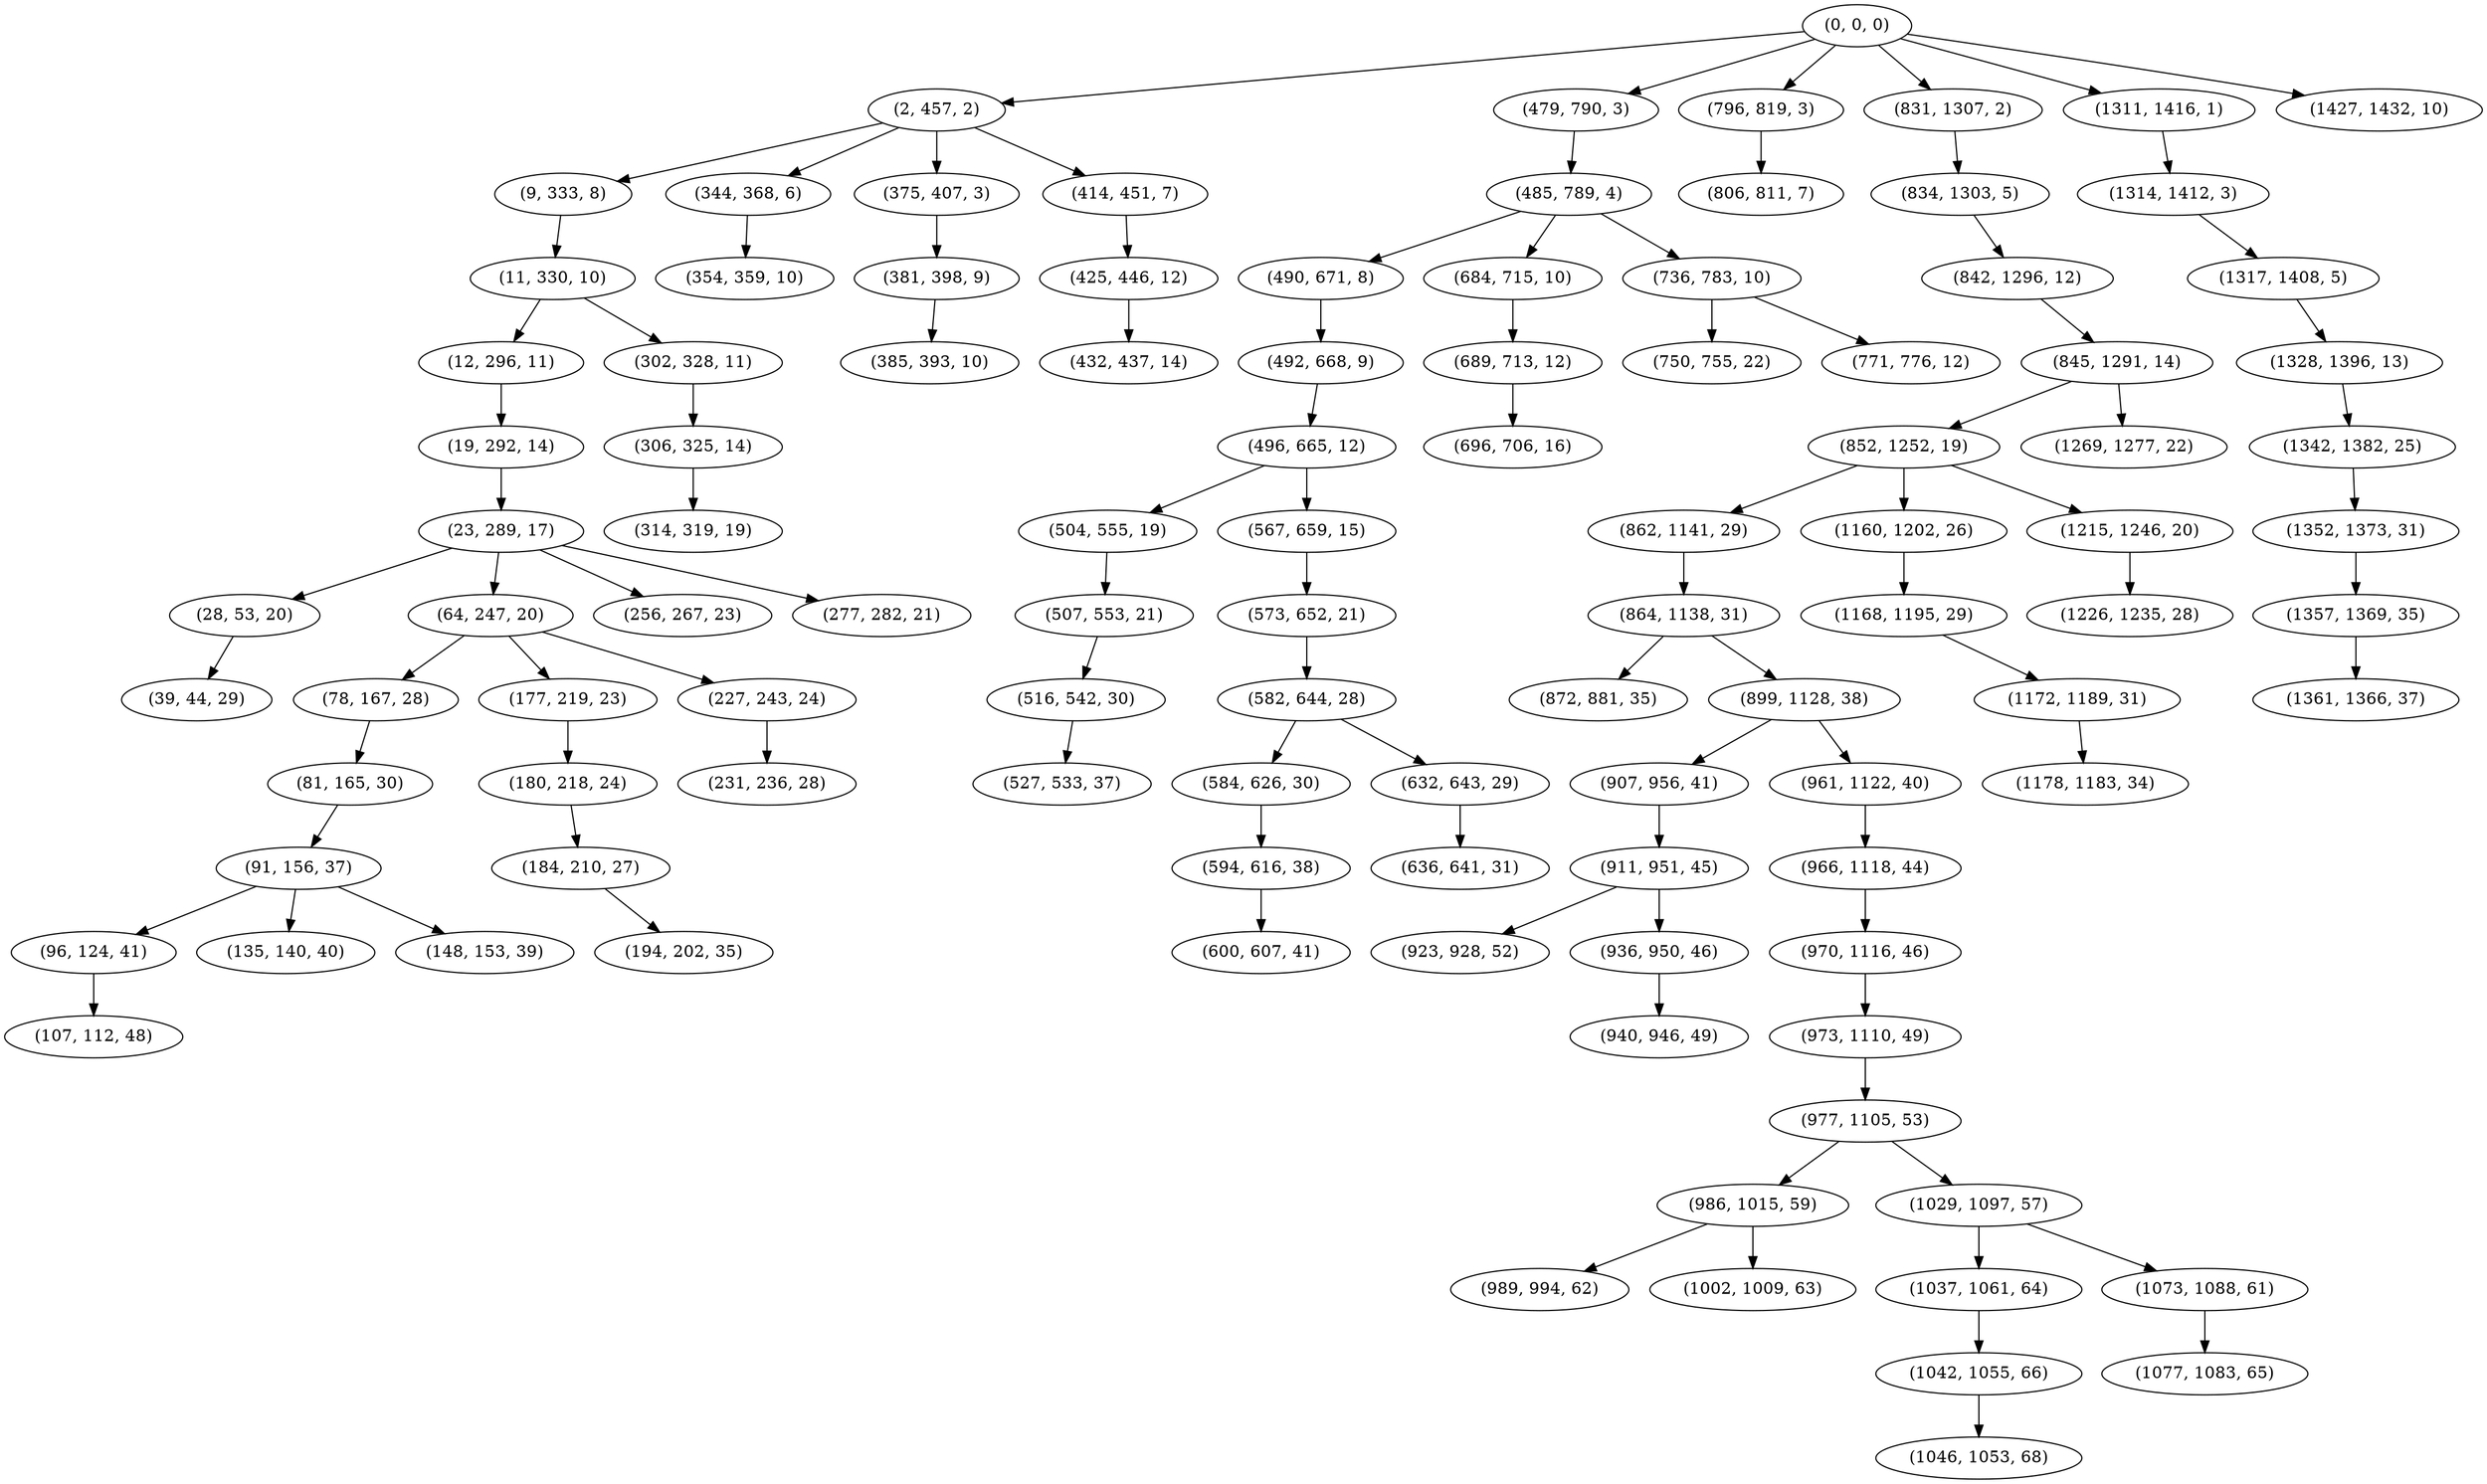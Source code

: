 digraph tree {
    "(0, 0, 0)";
    "(2, 457, 2)";
    "(9, 333, 8)";
    "(11, 330, 10)";
    "(12, 296, 11)";
    "(19, 292, 14)";
    "(23, 289, 17)";
    "(28, 53, 20)";
    "(39, 44, 29)";
    "(64, 247, 20)";
    "(78, 167, 28)";
    "(81, 165, 30)";
    "(91, 156, 37)";
    "(96, 124, 41)";
    "(107, 112, 48)";
    "(135, 140, 40)";
    "(148, 153, 39)";
    "(177, 219, 23)";
    "(180, 218, 24)";
    "(184, 210, 27)";
    "(194, 202, 35)";
    "(227, 243, 24)";
    "(231, 236, 28)";
    "(256, 267, 23)";
    "(277, 282, 21)";
    "(302, 328, 11)";
    "(306, 325, 14)";
    "(314, 319, 19)";
    "(344, 368, 6)";
    "(354, 359, 10)";
    "(375, 407, 3)";
    "(381, 398, 9)";
    "(385, 393, 10)";
    "(414, 451, 7)";
    "(425, 446, 12)";
    "(432, 437, 14)";
    "(479, 790, 3)";
    "(485, 789, 4)";
    "(490, 671, 8)";
    "(492, 668, 9)";
    "(496, 665, 12)";
    "(504, 555, 19)";
    "(507, 553, 21)";
    "(516, 542, 30)";
    "(527, 533, 37)";
    "(567, 659, 15)";
    "(573, 652, 21)";
    "(582, 644, 28)";
    "(584, 626, 30)";
    "(594, 616, 38)";
    "(600, 607, 41)";
    "(632, 643, 29)";
    "(636, 641, 31)";
    "(684, 715, 10)";
    "(689, 713, 12)";
    "(696, 706, 16)";
    "(736, 783, 10)";
    "(750, 755, 22)";
    "(771, 776, 12)";
    "(796, 819, 3)";
    "(806, 811, 7)";
    "(831, 1307, 2)";
    "(834, 1303, 5)";
    "(842, 1296, 12)";
    "(845, 1291, 14)";
    "(852, 1252, 19)";
    "(862, 1141, 29)";
    "(864, 1138, 31)";
    "(872, 881, 35)";
    "(899, 1128, 38)";
    "(907, 956, 41)";
    "(911, 951, 45)";
    "(923, 928, 52)";
    "(936, 950, 46)";
    "(940, 946, 49)";
    "(961, 1122, 40)";
    "(966, 1118, 44)";
    "(970, 1116, 46)";
    "(973, 1110, 49)";
    "(977, 1105, 53)";
    "(986, 1015, 59)";
    "(989, 994, 62)";
    "(1002, 1009, 63)";
    "(1029, 1097, 57)";
    "(1037, 1061, 64)";
    "(1042, 1055, 66)";
    "(1046, 1053, 68)";
    "(1073, 1088, 61)";
    "(1077, 1083, 65)";
    "(1160, 1202, 26)";
    "(1168, 1195, 29)";
    "(1172, 1189, 31)";
    "(1178, 1183, 34)";
    "(1215, 1246, 20)";
    "(1226, 1235, 28)";
    "(1269, 1277, 22)";
    "(1311, 1416, 1)";
    "(1314, 1412, 3)";
    "(1317, 1408, 5)";
    "(1328, 1396, 13)";
    "(1342, 1382, 25)";
    "(1352, 1373, 31)";
    "(1357, 1369, 35)";
    "(1361, 1366, 37)";
    "(1427, 1432, 10)";
    "(0, 0, 0)" -> "(2, 457, 2)";
    "(0, 0, 0)" -> "(479, 790, 3)";
    "(0, 0, 0)" -> "(796, 819, 3)";
    "(0, 0, 0)" -> "(831, 1307, 2)";
    "(0, 0, 0)" -> "(1311, 1416, 1)";
    "(0, 0, 0)" -> "(1427, 1432, 10)";
    "(2, 457, 2)" -> "(9, 333, 8)";
    "(2, 457, 2)" -> "(344, 368, 6)";
    "(2, 457, 2)" -> "(375, 407, 3)";
    "(2, 457, 2)" -> "(414, 451, 7)";
    "(9, 333, 8)" -> "(11, 330, 10)";
    "(11, 330, 10)" -> "(12, 296, 11)";
    "(11, 330, 10)" -> "(302, 328, 11)";
    "(12, 296, 11)" -> "(19, 292, 14)";
    "(19, 292, 14)" -> "(23, 289, 17)";
    "(23, 289, 17)" -> "(28, 53, 20)";
    "(23, 289, 17)" -> "(64, 247, 20)";
    "(23, 289, 17)" -> "(256, 267, 23)";
    "(23, 289, 17)" -> "(277, 282, 21)";
    "(28, 53, 20)" -> "(39, 44, 29)";
    "(64, 247, 20)" -> "(78, 167, 28)";
    "(64, 247, 20)" -> "(177, 219, 23)";
    "(64, 247, 20)" -> "(227, 243, 24)";
    "(78, 167, 28)" -> "(81, 165, 30)";
    "(81, 165, 30)" -> "(91, 156, 37)";
    "(91, 156, 37)" -> "(96, 124, 41)";
    "(91, 156, 37)" -> "(135, 140, 40)";
    "(91, 156, 37)" -> "(148, 153, 39)";
    "(96, 124, 41)" -> "(107, 112, 48)";
    "(177, 219, 23)" -> "(180, 218, 24)";
    "(180, 218, 24)" -> "(184, 210, 27)";
    "(184, 210, 27)" -> "(194, 202, 35)";
    "(227, 243, 24)" -> "(231, 236, 28)";
    "(302, 328, 11)" -> "(306, 325, 14)";
    "(306, 325, 14)" -> "(314, 319, 19)";
    "(344, 368, 6)" -> "(354, 359, 10)";
    "(375, 407, 3)" -> "(381, 398, 9)";
    "(381, 398, 9)" -> "(385, 393, 10)";
    "(414, 451, 7)" -> "(425, 446, 12)";
    "(425, 446, 12)" -> "(432, 437, 14)";
    "(479, 790, 3)" -> "(485, 789, 4)";
    "(485, 789, 4)" -> "(490, 671, 8)";
    "(485, 789, 4)" -> "(684, 715, 10)";
    "(485, 789, 4)" -> "(736, 783, 10)";
    "(490, 671, 8)" -> "(492, 668, 9)";
    "(492, 668, 9)" -> "(496, 665, 12)";
    "(496, 665, 12)" -> "(504, 555, 19)";
    "(496, 665, 12)" -> "(567, 659, 15)";
    "(504, 555, 19)" -> "(507, 553, 21)";
    "(507, 553, 21)" -> "(516, 542, 30)";
    "(516, 542, 30)" -> "(527, 533, 37)";
    "(567, 659, 15)" -> "(573, 652, 21)";
    "(573, 652, 21)" -> "(582, 644, 28)";
    "(582, 644, 28)" -> "(584, 626, 30)";
    "(582, 644, 28)" -> "(632, 643, 29)";
    "(584, 626, 30)" -> "(594, 616, 38)";
    "(594, 616, 38)" -> "(600, 607, 41)";
    "(632, 643, 29)" -> "(636, 641, 31)";
    "(684, 715, 10)" -> "(689, 713, 12)";
    "(689, 713, 12)" -> "(696, 706, 16)";
    "(736, 783, 10)" -> "(750, 755, 22)";
    "(736, 783, 10)" -> "(771, 776, 12)";
    "(796, 819, 3)" -> "(806, 811, 7)";
    "(831, 1307, 2)" -> "(834, 1303, 5)";
    "(834, 1303, 5)" -> "(842, 1296, 12)";
    "(842, 1296, 12)" -> "(845, 1291, 14)";
    "(845, 1291, 14)" -> "(852, 1252, 19)";
    "(845, 1291, 14)" -> "(1269, 1277, 22)";
    "(852, 1252, 19)" -> "(862, 1141, 29)";
    "(852, 1252, 19)" -> "(1160, 1202, 26)";
    "(852, 1252, 19)" -> "(1215, 1246, 20)";
    "(862, 1141, 29)" -> "(864, 1138, 31)";
    "(864, 1138, 31)" -> "(872, 881, 35)";
    "(864, 1138, 31)" -> "(899, 1128, 38)";
    "(899, 1128, 38)" -> "(907, 956, 41)";
    "(899, 1128, 38)" -> "(961, 1122, 40)";
    "(907, 956, 41)" -> "(911, 951, 45)";
    "(911, 951, 45)" -> "(923, 928, 52)";
    "(911, 951, 45)" -> "(936, 950, 46)";
    "(936, 950, 46)" -> "(940, 946, 49)";
    "(961, 1122, 40)" -> "(966, 1118, 44)";
    "(966, 1118, 44)" -> "(970, 1116, 46)";
    "(970, 1116, 46)" -> "(973, 1110, 49)";
    "(973, 1110, 49)" -> "(977, 1105, 53)";
    "(977, 1105, 53)" -> "(986, 1015, 59)";
    "(977, 1105, 53)" -> "(1029, 1097, 57)";
    "(986, 1015, 59)" -> "(989, 994, 62)";
    "(986, 1015, 59)" -> "(1002, 1009, 63)";
    "(1029, 1097, 57)" -> "(1037, 1061, 64)";
    "(1029, 1097, 57)" -> "(1073, 1088, 61)";
    "(1037, 1061, 64)" -> "(1042, 1055, 66)";
    "(1042, 1055, 66)" -> "(1046, 1053, 68)";
    "(1073, 1088, 61)" -> "(1077, 1083, 65)";
    "(1160, 1202, 26)" -> "(1168, 1195, 29)";
    "(1168, 1195, 29)" -> "(1172, 1189, 31)";
    "(1172, 1189, 31)" -> "(1178, 1183, 34)";
    "(1215, 1246, 20)" -> "(1226, 1235, 28)";
    "(1311, 1416, 1)" -> "(1314, 1412, 3)";
    "(1314, 1412, 3)" -> "(1317, 1408, 5)";
    "(1317, 1408, 5)" -> "(1328, 1396, 13)";
    "(1328, 1396, 13)" -> "(1342, 1382, 25)";
    "(1342, 1382, 25)" -> "(1352, 1373, 31)";
    "(1352, 1373, 31)" -> "(1357, 1369, 35)";
    "(1357, 1369, 35)" -> "(1361, 1366, 37)";
}
